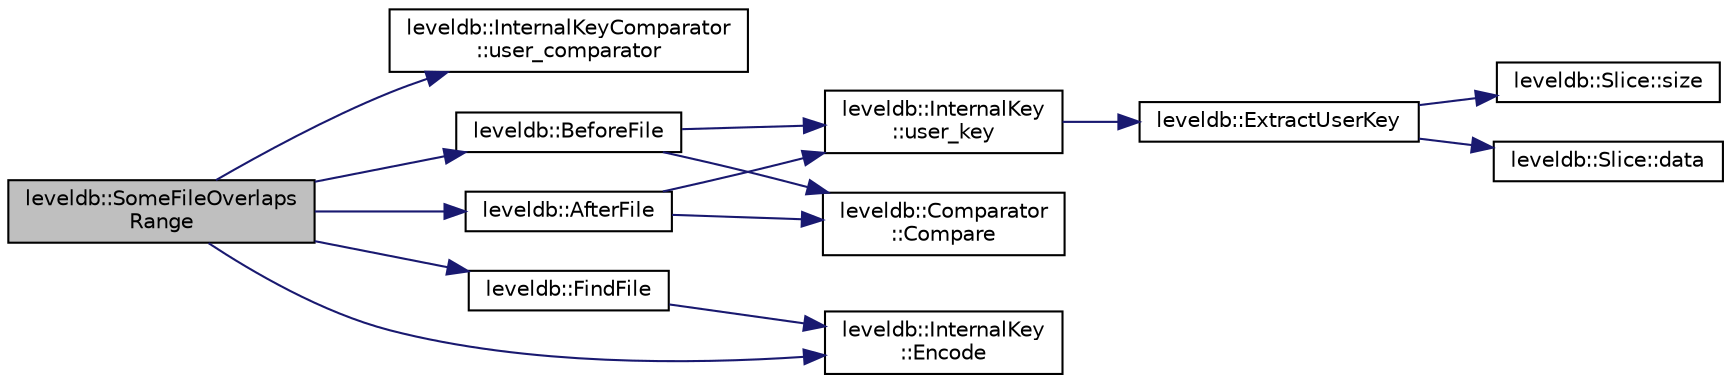 digraph "leveldb::SomeFileOverlapsRange"
{
  edge [fontname="Helvetica",fontsize="10",labelfontname="Helvetica",labelfontsize="10"];
  node [fontname="Helvetica",fontsize="10",shape=record];
  rankdir="LR";
  Node1 [label="leveldb::SomeFileOverlaps\lRange",height=0.2,width=0.4,color="black", fillcolor="grey75", style="filled" fontcolor="black"];
  Node1 -> Node2 [color="midnightblue",fontsize="10",style="solid"];
  Node2 [label="leveldb::InternalKeyComparator\l::user_comparator",height=0.2,width=0.4,color="black", fillcolor="white", style="filled",URL="$classleveldb_1_1_internal_key_comparator.html#a86ca575a4560bb76e2bcebc0618abd31"];
  Node1 -> Node3 [color="midnightblue",fontsize="10",style="solid"];
  Node3 [label="leveldb::AfterFile",height=0.2,width=0.4,color="black", fillcolor="white", style="filled",URL="$namespaceleveldb.html#a7f9c247b8bae634426f95a6a4443ebfc"];
  Node3 -> Node4 [color="midnightblue",fontsize="10",style="solid"];
  Node4 [label="leveldb::Comparator\l::Compare",height=0.2,width=0.4,color="black", fillcolor="white", style="filled",URL="$structleveldb_1_1_comparator.html#a05dae6edcad3c7db23827c0233d74039"];
  Node3 -> Node5 [color="midnightblue",fontsize="10",style="solid"];
  Node5 [label="leveldb::InternalKey\l::user_key",height=0.2,width=0.4,color="black", fillcolor="white", style="filled",URL="$classleveldb_1_1_internal_key.html#a8eeee76862e806006549784fe21fff61"];
  Node5 -> Node6 [color="midnightblue",fontsize="10",style="solid"];
  Node6 [label="leveldb::ExtractUserKey",height=0.2,width=0.4,color="black", fillcolor="white", style="filled",URL="$namespaceleveldb.html#a1c889869840312393b805ad91a41b94f"];
  Node6 -> Node7 [color="midnightblue",fontsize="10",style="solid"];
  Node7 [label="leveldb::Slice::size",height=0.2,width=0.4,color="black", fillcolor="white", style="filled",URL="$classleveldb_1_1_slice.html#a947d3173f04f8a30553e89046daf91d5"];
  Node6 -> Node8 [color="midnightblue",fontsize="10",style="solid"];
  Node8 [label="leveldb::Slice::data",height=0.2,width=0.4,color="black", fillcolor="white", style="filled",URL="$classleveldb_1_1_slice.html#aa64861043d9deee6889461bf0593cf73"];
  Node1 -> Node9 [color="midnightblue",fontsize="10",style="solid"];
  Node9 [label="leveldb::BeforeFile",height=0.2,width=0.4,color="black", fillcolor="white", style="filled",URL="$namespaceleveldb.html#ad320b62435f131ca2217d00425cae151"];
  Node9 -> Node4 [color="midnightblue",fontsize="10",style="solid"];
  Node9 -> Node5 [color="midnightblue",fontsize="10",style="solid"];
  Node1 -> Node10 [color="midnightblue",fontsize="10",style="solid"];
  Node10 [label="leveldb::FindFile",height=0.2,width=0.4,color="black", fillcolor="white", style="filled",URL="$namespaceleveldb.html#a812c4c6cf8299e767535a59f2205df0c"];
  Node10 -> Node11 [color="midnightblue",fontsize="10",style="solid"];
  Node11 [label="leveldb::InternalKey\l::Encode",height=0.2,width=0.4,color="black", fillcolor="white", style="filled",URL="$classleveldb_1_1_internal_key.html#aed986eb7cb360bd6955097235ad267b6"];
  Node1 -> Node11 [color="midnightblue",fontsize="10",style="solid"];
}
